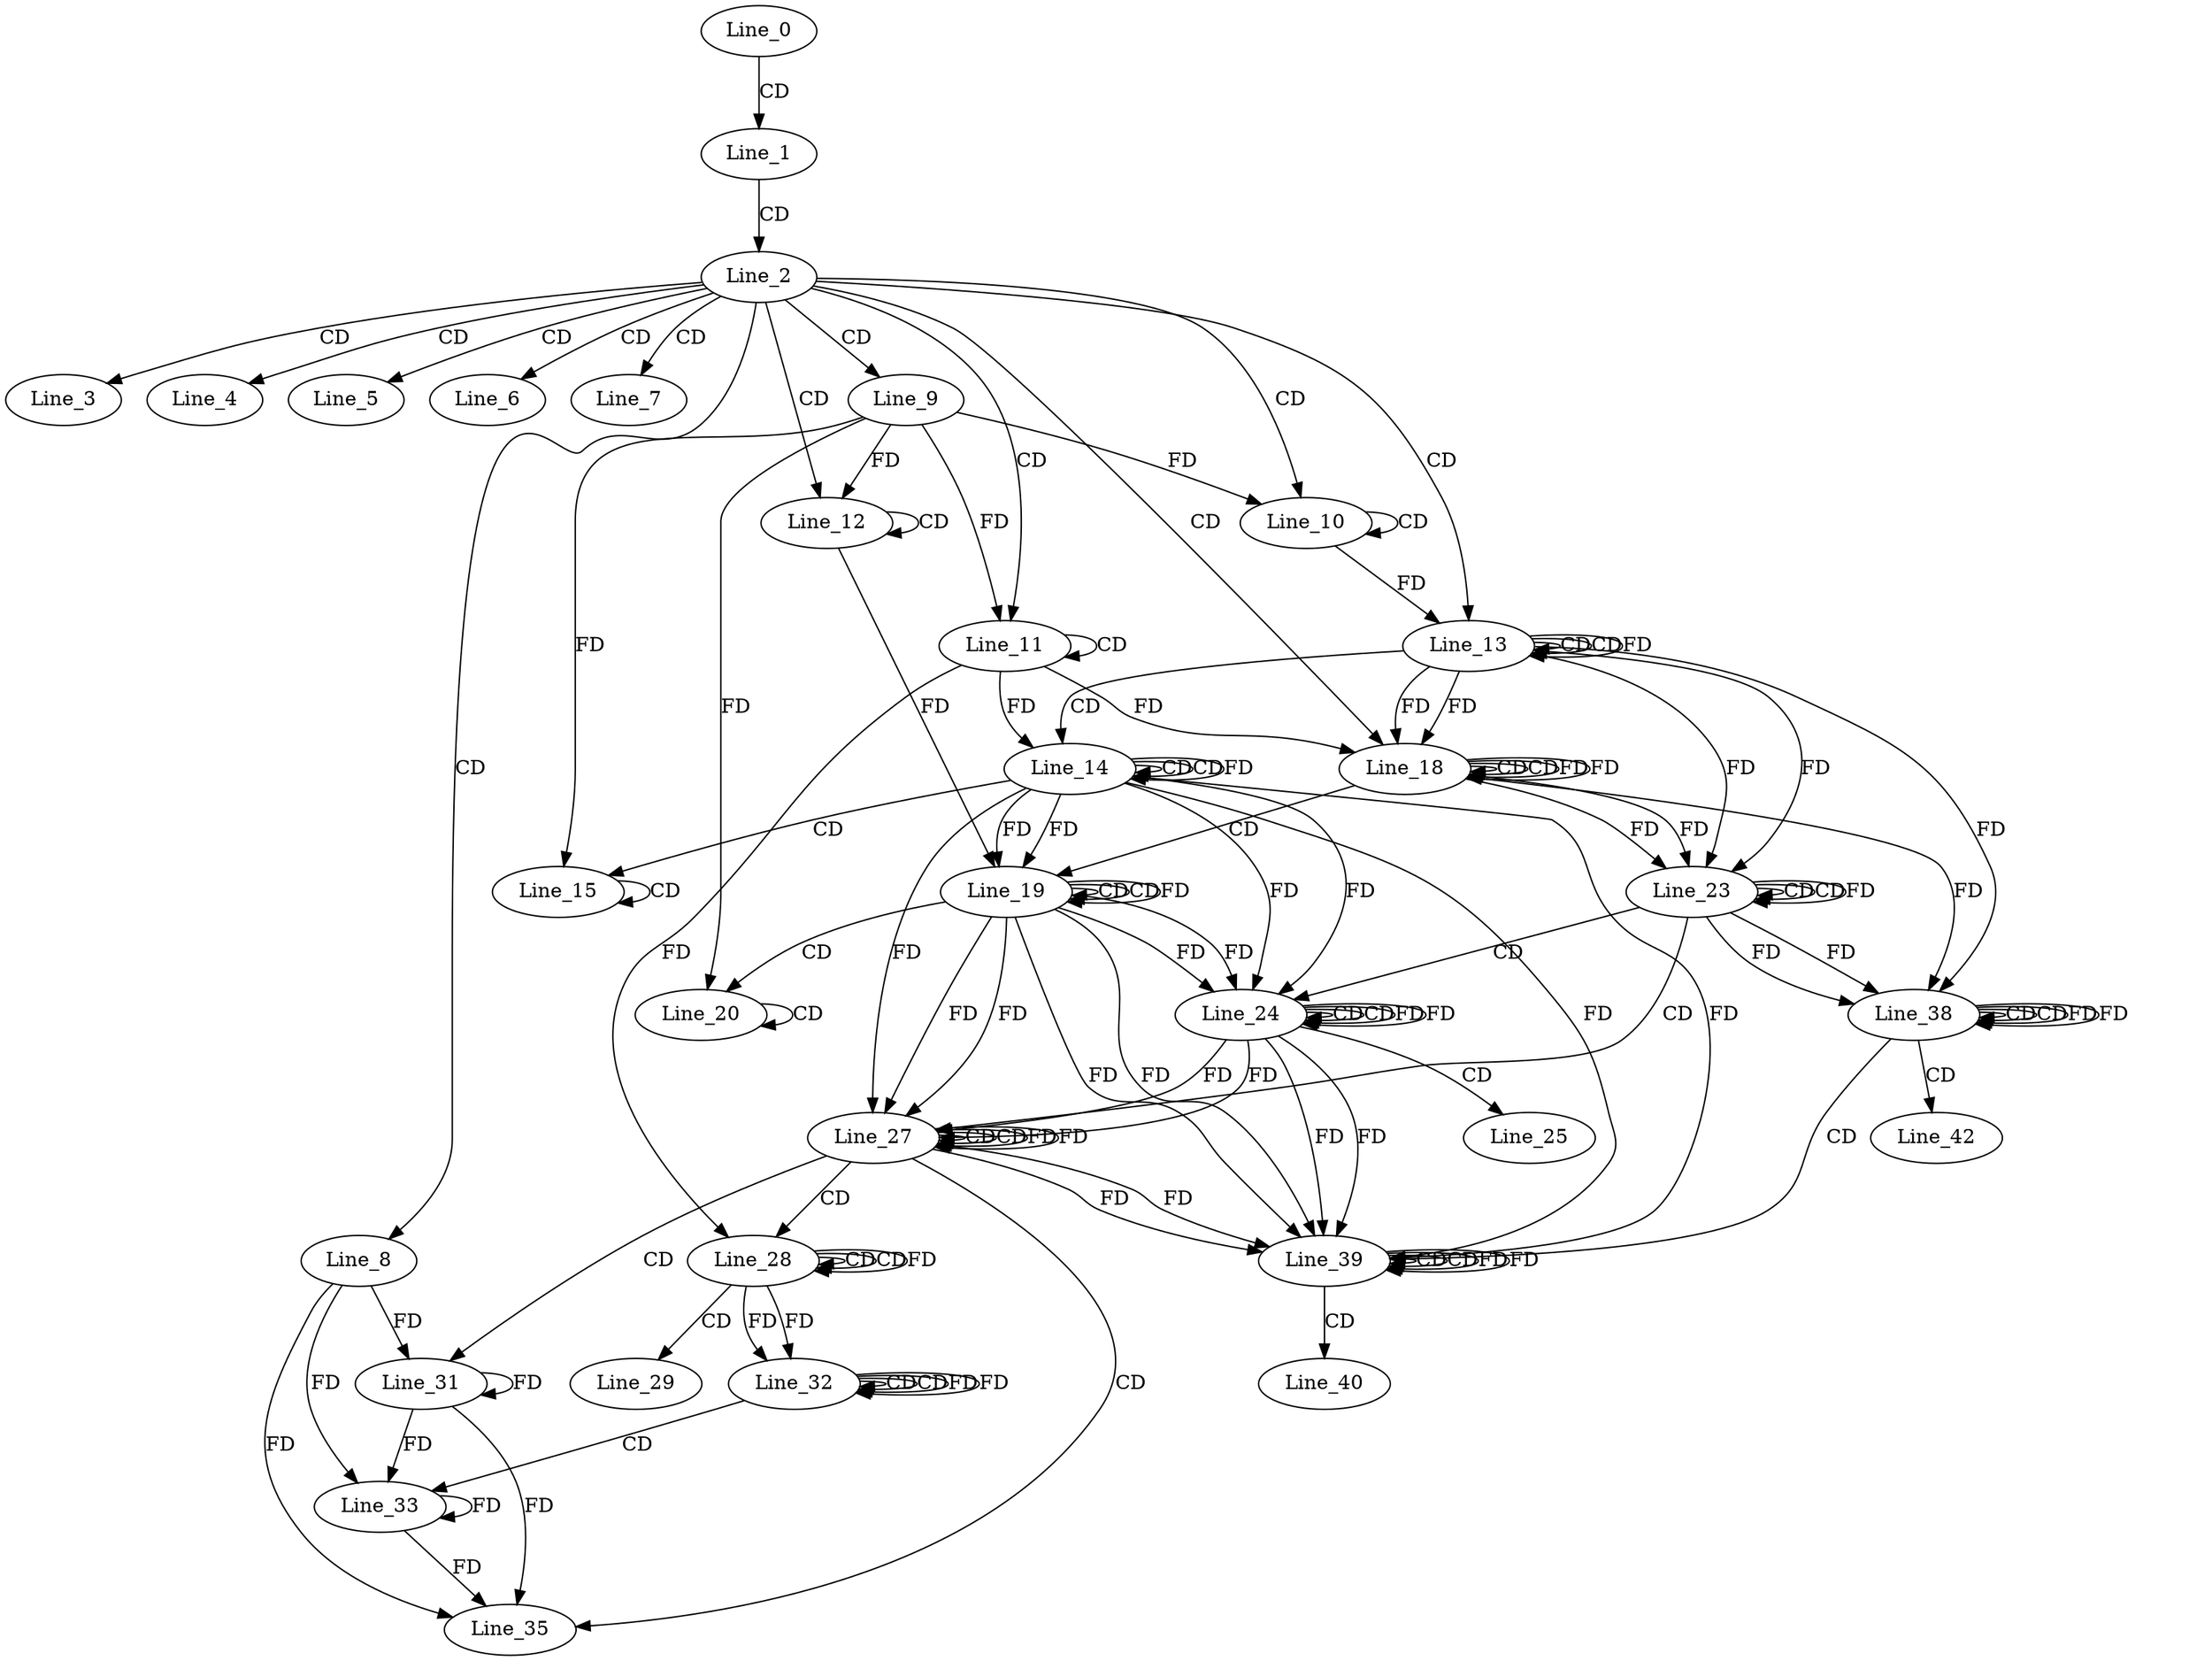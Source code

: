 digraph G {
  Line_0;
  Line_1;
  Line_2;
  Line_3;
  Line_4;
  Line_5;
  Line_6;
  Line_7;
  Line_8;
  Line_9;
  Line_10;
  Line_10;
  Line_11;
  Line_11;
  Line_12;
  Line_12;
  Line_13;
  Line_13;
  Line_13;
  Line_14;
  Line_14;
  Line_14;
  Line_15;
  Line_15;
  Line_18;
  Line_18;
  Line_18;
  Line_19;
  Line_19;
  Line_19;
  Line_20;
  Line_20;
  Line_23;
  Line_23;
  Line_23;
  Line_24;
  Line_24;
  Line_24;
  Line_25;
  Line_27;
  Line_27;
  Line_27;
  Line_28;
  Line_28;
  Line_28;
  Line_29;
  Line_31;
  Line_32;
  Line_32;
  Line_32;
  Line_33;
  Line_35;
  Line_38;
  Line_38;
  Line_38;
  Line_39;
  Line_39;
  Line_39;
  Line_40;
  Line_42;
  Line_0 -> Line_1 [ label="CD" ];
  Line_1 -> Line_2 [ label="CD" ];
  Line_2 -> Line_3 [ label="CD" ];
  Line_2 -> Line_4 [ label="CD" ];
  Line_2 -> Line_5 [ label="CD" ];
  Line_2 -> Line_6 [ label="CD" ];
  Line_2 -> Line_7 [ label="CD" ];
  Line_2 -> Line_8 [ label="CD" ];
  Line_2 -> Line_9 [ label="CD" ];
  Line_2 -> Line_10 [ label="CD" ];
  Line_10 -> Line_10 [ label="CD" ];
  Line_9 -> Line_10 [ label="FD" ];
  Line_2 -> Line_11 [ label="CD" ];
  Line_11 -> Line_11 [ label="CD" ];
  Line_9 -> Line_11 [ label="FD" ];
  Line_2 -> Line_12 [ label="CD" ];
  Line_12 -> Line_12 [ label="CD" ];
  Line_9 -> Line_12 [ label="FD" ];
  Line_2 -> Line_13 [ label="CD" ];
  Line_13 -> Line_13 [ label="CD" ];
  Line_10 -> Line_13 [ label="FD" ];
  Line_13 -> Line_13 [ label="CD" ];
  Line_13 -> Line_13 [ label="FD" ];
  Line_13 -> Line_14 [ label="CD" ];
  Line_14 -> Line_14 [ label="CD" ];
  Line_11 -> Line_14 [ label="FD" ];
  Line_14 -> Line_14 [ label="CD" ];
  Line_14 -> Line_14 [ label="FD" ];
  Line_14 -> Line_15 [ label="CD" ];
  Line_15 -> Line_15 [ label="CD" ];
  Line_9 -> Line_15 [ label="FD" ];
  Line_2 -> Line_18 [ label="CD" ];
  Line_18 -> Line_18 [ label="CD" ];
  Line_13 -> Line_18 [ label="FD" ];
  Line_11 -> Line_18 [ label="FD" ];
  Line_18 -> Line_18 [ label="CD" ];
  Line_18 -> Line_18 [ label="FD" ];
  Line_13 -> Line_18 [ label="FD" ];
  Line_18 -> Line_19 [ label="CD" ];
  Line_19 -> Line_19 [ label="CD" ];
  Line_14 -> Line_19 [ label="FD" ];
  Line_12 -> Line_19 [ label="FD" ];
  Line_19 -> Line_19 [ label="CD" ];
  Line_19 -> Line_19 [ label="FD" ];
  Line_14 -> Line_19 [ label="FD" ];
  Line_19 -> Line_20 [ label="CD" ];
  Line_20 -> Line_20 [ label="CD" ];
  Line_9 -> Line_20 [ label="FD" ];
  Line_23 -> Line_23 [ label="CD" ];
  Line_18 -> Line_23 [ label="FD" ];
  Line_13 -> Line_23 [ label="FD" ];
  Line_23 -> Line_23 [ label="CD" ];
  Line_23 -> Line_23 [ label="FD" ];
  Line_18 -> Line_23 [ label="FD" ];
  Line_13 -> Line_23 [ label="FD" ];
  Line_23 -> Line_24 [ label="CD" ];
  Line_24 -> Line_24 [ label="CD" ];
  Line_19 -> Line_24 [ label="FD" ];
  Line_14 -> Line_24 [ label="FD" ];
  Line_24 -> Line_24 [ label="CD" ];
  Line_24 -> Line_24 [ label="FD" ];
  Line_19 -> Line_24 [ label="FD" ];
  Line_14 -> Line_24 [ label="FD" ];
  Line_24 -> Line_25 [ label="CD" ];
  Line_23 -> Line_27 [ label="CD" ];
  Line_27 -> Line_27 [ label="CD" ];
  Line_24 -> Line_27 [ label="FD" ];
  Line_19 -> Line_27 [ label="FD" ];
  Line_27 -> Line_27 [ label="CD" ];
  Line_27 -> Line_27 [ label="FD" ];
  Line_24 -> Line_27 [ label="FD" ];
  Line_19 -> Line_27 [ label="FD" ];
  Line_14 -> Line_27 [ label="FD" ];
  Line_27 -> Line_28 [ label="CD" ];
  Line_28 -> Line_28 [ label="CD" ];
  Line_11 -> Line_28 [ label="FD" ];
  Line_28 -> Line_28 [ label="CD" ];
  Line_28 -> Line_28 [ label="FD" ];
  Line_28 -> Line_29 [ label="CD" ];
  Line_27 -> Line_31 [ label="CD" ];
  Line_31 -> Line_31 [ label="FD" ];
  Line_8 -> Line_31 [ label="FD" ];
  Line_32 -> Line_32 [ label="CD" ];
  Line_28 -> Line_32 [ label="FD" ];
  Line_32 -> Line_32 [ label="CD" ];
  Line_32 -> Line_32 [ label="FD" ];
  Line_28 -> Line_32 [ label="FD" ];
  Line_32 -> Line_33 [ label="CD" ];
  Line_33 -> Line_33 [ label="FD" ];
  Line_31 -> Line_33 [ label="FD" ];
  Line_8 -> Line_33 [ label="FD" ];
  Line_27 -> Line_35 [ label="CD" ];
  Line_33 -> Line_35 [ label="FD" ];
  Line_31 -> Line_35 [ label="FD" ];
  Line_8 -> Line_35 [ label="FD" ];
  Line_38 -> Line_38 [ label="CD" ];
  Line_23 -> Line_38 [ label="FD" ];
  Line_38 -> Line_38 [ label="CD" ];
  Line_38 -> Line_38 [ label="FD" ];
  Line_23 -> Line_38 [ label="FD" ];
  Line_18 -> Line_38 [ label="FD" ];
  Line_13 -> Line_38 [ label="FD" ];
  Line_38 -> Line_39 [ label="CD" ];
  Line_39 -> Line_39 [ label="CD" ];
  Line_27 -> Line_39 [ label="FD" ];
  Line_24 -> Line_39 [ label="FD" ];
  Line_19 -> Line_39 [ label="FD" ];
  Line_14 -> Line_39 [ label="FD" ];
  Line_39 -> Line_39 [ label="CD" ];
  Line_39 -> Line_39 [ label="FD" ];
  Line_27 -> Line_39 [ label="FD" ];
  Line_24 -> Line_39 [ label="FD" ];
  Line_19 -> Line_39 [ label="FD" ];
  Line_14 -> Line_39 [ label="FD" ];
  Line_39 -> Line_40 [ label="CD" ];
  Line_38 -> Line_42 [ label="CD" ];
  Line_18 -> Line_18 [ label="FD" ];
  Line_24 -> Line_24 [ label="FD" ];
  Line_27 -> Line_27 [ label="FD" ];
  Line_32 -> Line_32 [ label="FD" ];
  Line_38 -> Line_38 [ label="FD" ];
  Line_39 -> Line_39 [ label="FD" ];
}
